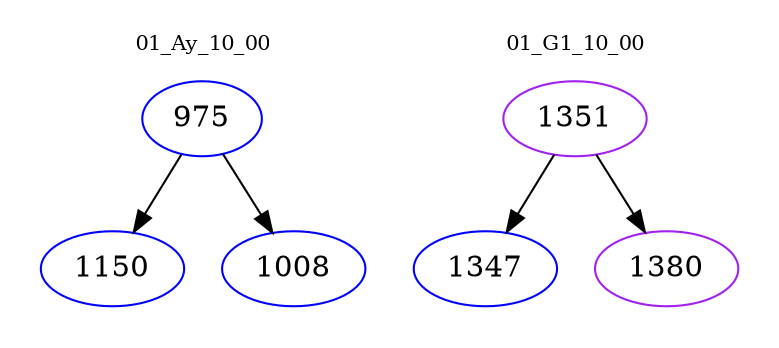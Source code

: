 digraph{
subgraph cluster_0 {
color = white
label = "01_Ay_10_00";
fontsize=10;
T0_975 [label="975", color="blue"]
T0_975 -> T0_1150 [color="black"]
T0_1150 [label="1150", color="blue"]
T0_975 -> T0_1008 [color="black"]
T0_1008 [label="1008", color="blue"]
}
subgraph cluster_1 {
color = white
label = "01_G1_10_00";
fontsize=10;
T1_1351 [label="1351", color="purple"]
T1_1351 -> T1_1347 [color="black"]
T1_1347 [label="1347", color="blue"]
T1_1351 -> T1_1380 [color="black"]
T1_1380 [label="1380", color="purple"]
}
}
